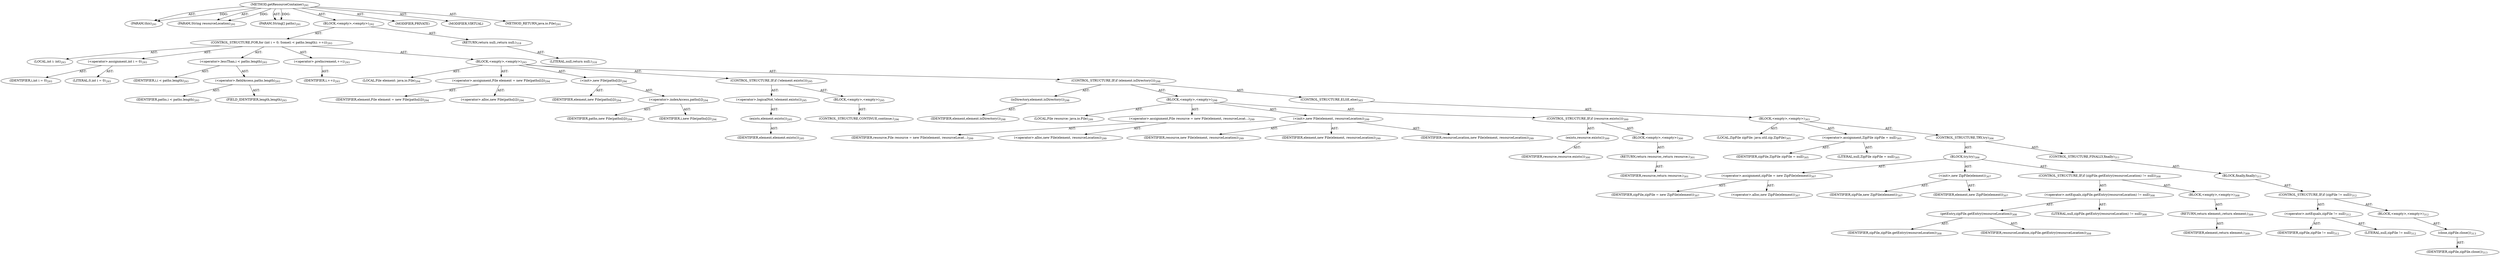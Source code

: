 digraph "getResourceContainer" {  
"111669149711" [label = <(METHOD,getResourceContainer)<SUB>291</SUB>> ]
"115964117017" [label = <(PARAM,this)<SUB>291</SUB>> ]
"115964117018" [label = <(PARAM,String resourceLocation)<SUB>291</SUB>> ]
"115964117019" [label = <(PARAM,String[] paths)<SUB>291</SUB>> ]
"25769803799" [label = <(BLOCK,&lt;empty&gt;,&lt;empty&gt;)<SUB>292</SUB>> ]
"47244640263" [label = <(CONTROL_STRUCTURE,FOR,for (int i = 0; Some(i &lt; paths.length); ++i))<SUB>293</SUB>> ]
"94489280515" [label = <(LOCAL,int i: int)<SUB>293</SUB>> ]
"30064771162" [label = <(&lt;operator&gt;.assignment,int i = 0)<SUB>293</SUB>> ]
"68719476794" [label = <(IDENTIFIER,i,int i = 0)<SUB>293</SUB>> ]
"90194313232" [label = <(LITERAL,0,int i = 0)<SUB>293</SUB>> ]
"30064771163" [label = <(&lt;operator&gt;.lessThan,i &lt; paths.length)<SUB>293</SUB>> ]
"68719476795" [label = <(IDENTIFIER,i,i &lt; paths.length)<SUB>293</SUB>> ]
"30064771164" [label = <(&lt;operator&gt;.fieldAccess,paths.length)<SUB>293</SUB>> ]
"68719476796" [label = <(IDENTIFIER,paths,i &lt; paths.length)<SUB>293</SUB>> ]
"55834574881" [label = <(FIELD_IDENTIFIER,length,length)<SUB>293</SUB>> ]
"30064771165" [label = <(&lt;operator&gt;.preIncrement,++i)<SUB>293</SUB>> ]
"68719476797" [label = <(IDENTIFIER,i,++i)<SUB>293</SUB>> ]
"25769803800" [label = <(BLOCK,&lt;empty&gt;,&lt;empty&gt;)<SUB>293</SUB>> ]
"94489280516" [label = <(LOCAL,File element: java.io.File)<SUB>294</SUB>> ]
"30064771166" [label = <(&lt;operator&gt;.assignment,File element = new File(paths[i]))<SUB>294</SUB>> ]
"68719476798" [label = <(IDENTIFIER,element,File element = new File(paths[i]))<SUB>294</SUB>> ]
"30064771167" [label = <(&lt;operator&gt;.alloc,new File(paths[i]))<SUB>294</SUB>> ]
"30064771168" [label = <(&lt;init&gt;,new File(paths[i]))<SUB>294</SUB>> ]
"68719476799" [label = <(IDENTIFIER,element,new File(paths[i]))<SUB>294</SUB>> ]
"30064771169" [label = <(&lt;operator&gt;.indexAccess,paths[i])<SUB>294</SUB>> ]
"68719476800" [label = <(IDENTIFIER,paths,new File(paths[i]))<SUB>294</SUB>> ]
"68719476801" [label = <(IDENTIFIER,i,new File(paths[i]))<SUB>294</SUB>> ]
"47244640264" [label = <(CONTROL_STRUCTURE,IF,if (!element.exists()))<SUB>295</SUB>> ]
"30064771170" [label = <(&lt;operator&gt;.logicalNot,!element.exists())<SUB>295</SUB>> ]
"30064771171" [label = <(exists,element.exists())<SUB>295</SUB>> ]
"68719476802" [label = <(IDENTIFIER,element,element.exists())<SUB>295</SUB>> ]
"25769803801" [label = <(BLOCK,&lt;empty&gt;,&lt;empty&gt;)<SUB>295</SUB>> ]
"47244640265" [label = <(CONTROL_STRUCTURE,CONTINUE,continue;)<SUB>296</SUB>> ]
"47244640266" [label = <(CONTROL_STRUCTURE,IF,if (element.isDirectory()))<SUB>298</SUB>> ]
"30064771172" [label = <(isDirectory,element.isDirectory())<SUB>298</SUB>> ]
"68719476803" [label = <(IDENTIFIER,element,element.isDirectory())<SUB>298</SUB>> ]
"25769803802" [label = <(BLOCK,&lt;empty&gt;,&lt;empty&gt;)<SUB>298</SUB>> ]
"94489280517" [label = <(LOCAL,File resource: java.io.File)<SUB>299</SUB>> ]
"30064771173" [label = <(&lt;operator&gt;.assignment,File resource = new File(element, resourceLocat...)<SUB>299</SUB>> ]
"68719476804" [label = <(IDENTIFIER,resource,File resource = new File(element, resourceLocat...)<SUB>299</SUB>> ]
"30064771174" [label = <(&lt;operator&gt;.alloc,new File(element, resourceLocation))<SUB>299</SUB>> ]
"30064771175" [label = <(&lt;init&gt;,new File(element, resourceLocation))<SUB>299</SUB>> ]
"68719476805" [label = <(IDENTIFIER,resource,new File(element, resourceLocation))<SUB>299</SUB>> ]
"68719476806" [label = <(IDENTIFIER,element,new File(element, resourceLocation))<SUB>299</SUB>> ]
"68719476807" [label = <(IDENTIFIER,resourceLocation,new File(element, resourceLocation))<SUB>299</SUB>> ]
"47244640267" [label = <(CONTROL_STRUCTURE,IF,if (resource.exists()))<SUB>300</SUB>> ]
"30064771176" [label = <(exists,resource.exists())<SUB>300</SUB>> ]
"68719476808" [label = <(IDENTIFIER,resource,resource.exists())<SUB>300</SUB>> ]
"25769803803" [label = <(BLOCK,&lt;empty&gt;,&lt;empty&gt;)<SUB>300</SUB>> ]
"146028888073" [label = <(RETURN,return resource;,return resource;)<SUB>301</SUB>> ]
"68719476809" [label = <(IDENTIFIER,resource,return resource;)<SUB>301</SUB>> ]
"47244640268" [label = <(CONTROL_STRUCTURE,ELSE,else)<SUB>303</SUB>> ]
"25769803804" [label = <(BLOCK,&lt;empty&gt;,&lt;empty&gt;)<SUB>303</SUB>> ]
"94489280518" [label = <(LOCAL,ZipFile zipFile: java.util.zip.ZipFile)<SUB>305</SUB>> ]
"30064771177" [label = <(&lt;operator&gt;.assignment,ZipFile zipFile = null)<SUB>305</SUB>> ]
"68719476810" [label = <(IDENTIFIER,zipFile,ZipFile zipFile = null)<SUB>305</SUB>> ]
"90194313233" [label = <(LITERAL,null,ZipFile zipFile = null)<SUB>305</SUB>> ]
"47244640269" [label = <(CONTROL_STRUCTURE,TRY,try)<SUB>306</SUB>> ]
"25769803805" [label = <(BLOCK,try,try)<SUB>306</SUB>> ]
"30064771178" [label = <(&lt;operator&gt;.assignment,zipFile = new ZipFile(element))<SUB>307</SUB>> ]
"68719476811" [label = <(IDENTIFIER,zipFile,zipFile = new ZipFile(element))<SUB>307</SUB>> ]
"30064771179" [label = <(&lt;operator&gt;.alloc,new ZipFile(element))<SUB>307</SUB>> ]
"30064771180" [label = <(&lt;init&gt;,new ZipFile(element))<SUB>307</SUB>> ]
"68719476812" [label = <(IDENTIFIER,zipFile,new ZipFile(element))<SUB>307</SUB>> ]
"68719476813" [label = <(IDENTIFIER,element,new ZipFile(element))<SUB>307</SUB>> ]
"47244640270" [label = <(CONTROL_STRUCTURE,IF,if (zipFile.getEntry(resourceLocation) != null))<SUB>308</SUB>> ]
"30064771181" [label = <(&lt;operator&gt;.notEquals,zipFile.getEntry(resourceLocation) != null)<SUB>308</SUB>> ]
"30064771182" [label = <(getEntry,zipFile.getEntry(resourceLocation))<SUB>308</SUB>> ]
"68719476814" [label = <(IDENTIFIER,zipFile,zipFile.getEntry(resourceLocation))<SUB>308</SUB>> ]
"68719476815" [label = <(IDENTIFIER,resourceLocation,zipFile.getEntry(resourceLocation))<SUB>308</SUB>> ]
"90194313234" [label = <(LITERAL,null,zipFile.getEntry(resourceLocation) != null)<SUB>308</SUB>> ]
"25769803806" [label = <(BLOCK,&lt;empty&gt;,&lt;empty&gt;)<SUB>308</SUB>> ]
"146028888074" [label = <(RETURN,return element;,return element;)<SUB>309</SUB>> ]
"68719476816" [label = <(IDENTIFIER,element,return element;)<SUB>309</SUB>> ]
"47244640271" [label = <(CONTROL_STRUCTURE,FINALLY,finally)<SUB>311</SUB>> ]
"25769803807" [label = <(BLOCK,finally,finally)<SUB>311</SUB>> ]
"47244640272" [label = <(CONTROL_STRUCTURE,IF,if (zipFile != null))<SUB>312</SUB>> ]
"30064771183" [label = <(&lt;operator&gt;.notEquals,zipFile != null)<SUB>312</SUB>> ]
"68719476817" [label = <(IDENTIFIER,zipFile,zipFile != null)<SUB>312</SUB>> ]
"90194313235" [label = <(LITERAL,null,zipFile != null)<SUB>312</SUB>> ]
"25769803808" [label = <(BLOCK,&lt;empty&gt;,&lt;empty&gt;)<SUB>312</SUB>> ]
"30064771184" [label = <(close,zipFile.close())<SUB>313</SUB>> ]
"68719476818" [label = <(IDENTIFIER,zipFile,zipFile.close())<SUB>313</SUB>> ]
"146028888075" [label = <(RETURN,return null;,return null;)<SUB>318</SUB>> ]
"90194313236" [label = <(LITERAL,null,return null;)<SUB>318</SUB>> ]
"133143986217" [label = <(MODIFIER,PRIVATE)> ]
"133143986218" [label = <(MODIFIER,VIRTUAL)> ]
"128849018895" [label = <(METHOD_RETURN,java.io.File)<SUB>291</SUB>> ]
  "111669149711" -> "115964117017"  [ label = "AST: "] 
  "111669149711" -> "115964117018"  [ label = "AST: "] 
  "111669149711" -> "115964117019"  [ label = "AST: "] 
  "111669149711" -> "25769803799"  [ label = "AST: "] 
  "111669149711" -> "133143986217"  [ label = "AST: "] 
  "111669149711" -> "133143986218"  [ label = "AST: "] 
  "111669149711" -> "128849018895"  [ label = "AST: "] 
  "25769803799" -> "47244640263"  [ label = "AST: "] 
  "25769803799" -> "146028888075"  [ label = "AST: "] 
  "47244640263" -> "94489280515"  [ label = "AST: "] 
  "47244640263" -> "30064771162"  [ label = "AST: "] 
  "47244640263" -> "30064771163"  [ label = "AST: "] 
  "47244640263" -> "30064771165"  [ label = "AST: "] 
  "47244640263" -> "25769803800"  [ label = "AST: "] 
  "30064771162" -> "68719476794"  [ label = "AST: "] 
  "30064771162" -> "90194313232"  [ label = "AST: "] 
  "30064771163" -> "68719476795"  [ label = "AST: "] 
  "30064771163" -> "30064771164"  [ label = "AST: "] 
  "30064771164" -> "68719476796"  [ label = "AST: "] 
  "30064771164" -> "55834574881"  [ label = "AST: "] 
  "30064771165" -> "68719476797"  [ label = "AST: "] 
  "25769803800" -> "94489280516"  [ label = "AST: "] 
  "25769803800" -> "30064771166"  [ label = "AST: "] 
  "25769803800" -> "30064771168"  [ label = "AST: "] 
  "25769803800" -> "47244640264"  [ label = "AST: "] 
  "25769803800" -> "47244640266"  [ label = "AST: "] 
  "30064771166" -> "68719476798"  [ label = "AST: "] 
  "30064771166" -> "30064771167"  [ label = "AST: "] 
  "30064771168" -> "68719476799"  [ label = "AST: "] 
  "30064771168" -> "30064771169"  [ label = "AST: "] 
  "30064771169" -> "68719476800"  [ label = "AST: "] 
  "30064771169" -> "68719476801"  [ label = "AST: "] 
  "47244640264" -> "30064771170"  [ label = "AST: "] 
  "47244640264" -> "25769803801"  [ label = "AST: "] 
  "30064771170" -> "30064771171"  [ label = "AST: "] 
  "30064771171" -> "68719476802"  [ label = "AST: "] 
  "25769803801" -> "47244640265"  [ label = "AST: "] 
  "47244640266" -> "30064771172"  [ label = "AST: "] 
  "47244640266" -> "25769803802"  [ label = "AST: "] 
  "47244640266" -> "47244640268"  [ label = "AST: "] 
  "30064771172" -> "68719476803"  [ label = "AST: "] 
  "25769803802" -> "94489280517"  [ label = "AST: "] 
  "25769803802" -> "30064771173"  [ label = "AST: "] 
  "25769803802" -> "30064771175"  [ label = "AST: "] 
  "25769803802" -> "47244640267"  [ label = "AST: "] 
  "30064771173" -> "68719476804"  [ label = "AST: "] 
  "30064771173" -> "30064771174"  [ label = "AST: "] 
  "30064771175" -> "68719476805"  [ label = "AST: "] 
  "30064771175" -> "68719476806"  [ label = "AST: "] 
  "30064771175" -> "68719476807"  [ label = "AST: "] 
  "47244640267" -> "30064771176"  [ label = "AST: "] 
  "47244640267" -> "25769803803"  [ label = "AST: "] 
  "30064771176" -> "68719476808"  [ label = "AST: "] 
  "25769803803" -> "146028888073"  [ label = "AST: "] 
  "146028888073" -> "68719476809"  [ label = "AST: "] 
  "47244640268" -> "25769803804"  [ label = "AST: "] 
  "25769803804" -> "94489280518"  [ label = "AST: "] 
  "25769803804" -> "30064771177"  [ label = "AST: "] 
  "25769803804" -> "47244640269"  [ label = "AST: "] 
  "30064771177" -> "68719476810"  [ label = "AST: "] 
  "30064771177" -> "90194313233"  [ label = "AST: "] 
  "47244640269" -> "25769803805"  [ label = "AST: "] 
  "47244640269" -> "47244640271"  [ label = "AST: "] 
  "25769803805" -> "30064771178"  [ label = "AST: "] 
  "25769803805" -> "30064771180"  [ label = "AST: "] 
  "25769803805" -> "47244640270"  [ label = "AST: "] 
  "30064771178" -> "68719476811"  [ label = "AST: "] 
  "30064771178" -> "30064771179"  [ label = "AST: "] 
  "30064771180" -> "68719476812"  [ label = "AST: "] 
  "30064771180" -> "68719476813"  [ label = "AST: "] 
  "47244640270" -> "30064771181"  [ label = "AST: "] 
  "47244640270" -> "25769803806"  [ label = "AST: "] 
  "30064771181" -> "30064771182"  [ label = "AST: "] 
  "30064771181" -> "90194313234"  [ label = "AST: "] 
  "30064771182" -> "68719476814"  [ label = "AST: "] 
  "30064771182" -> "68719476815"  [ label = "AST: "] 
  "25769803806" -> "146028888074"  [ label = "AST: "] 
  "146028888074" -> "68719476816"  [ label = "AST: "] 
  "47244640271" -> "25769803807"  [ label = "AST: "] 
  "25769803807" -> "47244640272"  [ label = "AST: "] 
  "47244640272" -> "30064771183"  [ label = "AST: "] 
  "47244640272" -> "25769803808"  [ label = "AST: "] 
  "30064771183" -> "68719476817"  [ label = "AST: "] 
  "30064771183" -> "90194313235"  [ label = "AST: "] 
  "25769803808" -> "30064771184"  [ label = "AST: "] 
  "30064771184" -> "68719476818"  [ label = "AST: "] 
  "146028888075" -> "90194313236"  [ label = "AST: "] 
  "111669149711" -> "115964117017"  [ label = "DDG: "] 
  "111669149711" -> "115964117018"  [ label = "DDG: "] 
  "111669149711" -> "115964117019"  [ label = "DDG: "] 
}
